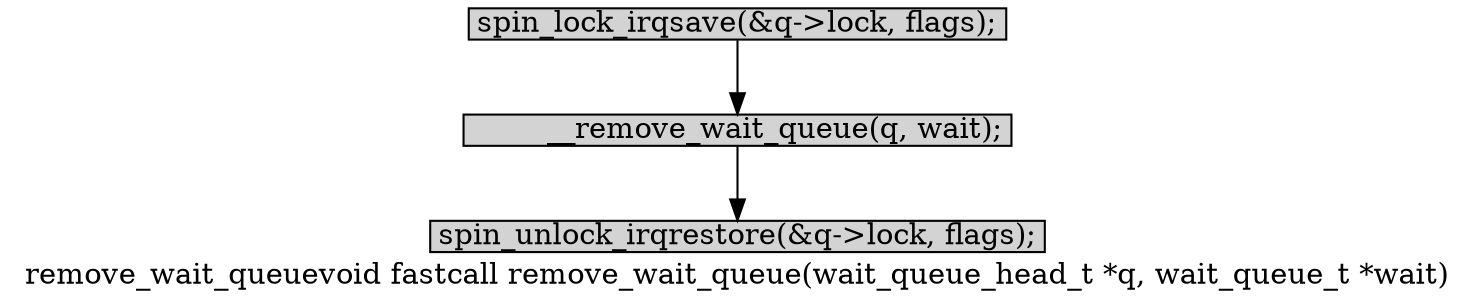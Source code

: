 digraph remove_wait_queue{
        label="remove_wait_queuevoid fastcall remove_wait_queue(wait_queue_head_t *q, wait_queue_t *wait)";
        size="10,18";
        ratio=filled;
        
		node[style=filled, shape = box, margin="0.05,0.005",height="0.1",width="0.1"];

		spin_lock_irqsave[label="spin_lock_irqsave(&q->lock, flags);"];
		__remove_wait_queue[label="	__remove_wait_queue(q, wait);"]
		spin_unlock_irqrestore[label="spin_unlock_irqrestore(&q->lock, flags);"];
		spin_lock_irqsave -> __remove_wait_queue;
		__remove_wait_queue -> spin_unlock_irqrestore;
}
